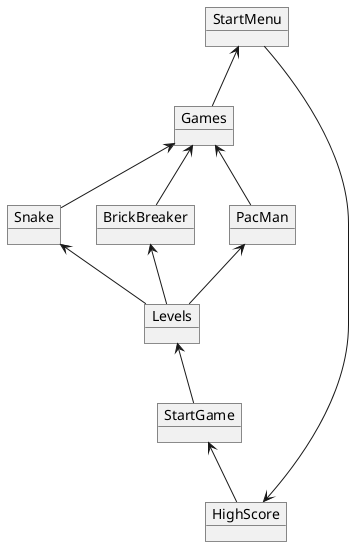 @startuml
object StartMenu
object Games
object Snake
object BrickBreaker
object PacMan
object Levels
object StartGame
object HighScore


StartMenu <-- Games

Games <-- Snake
Games <-- BrickBreaker
Games <-- PacMan

Snake <-- Levels
BrickBreaker <-- Levels
PacMan <-- Levels

Levels <-- StartGame

StartGame <-- HighScore

HighScore <-- StartMenu



@enduml
